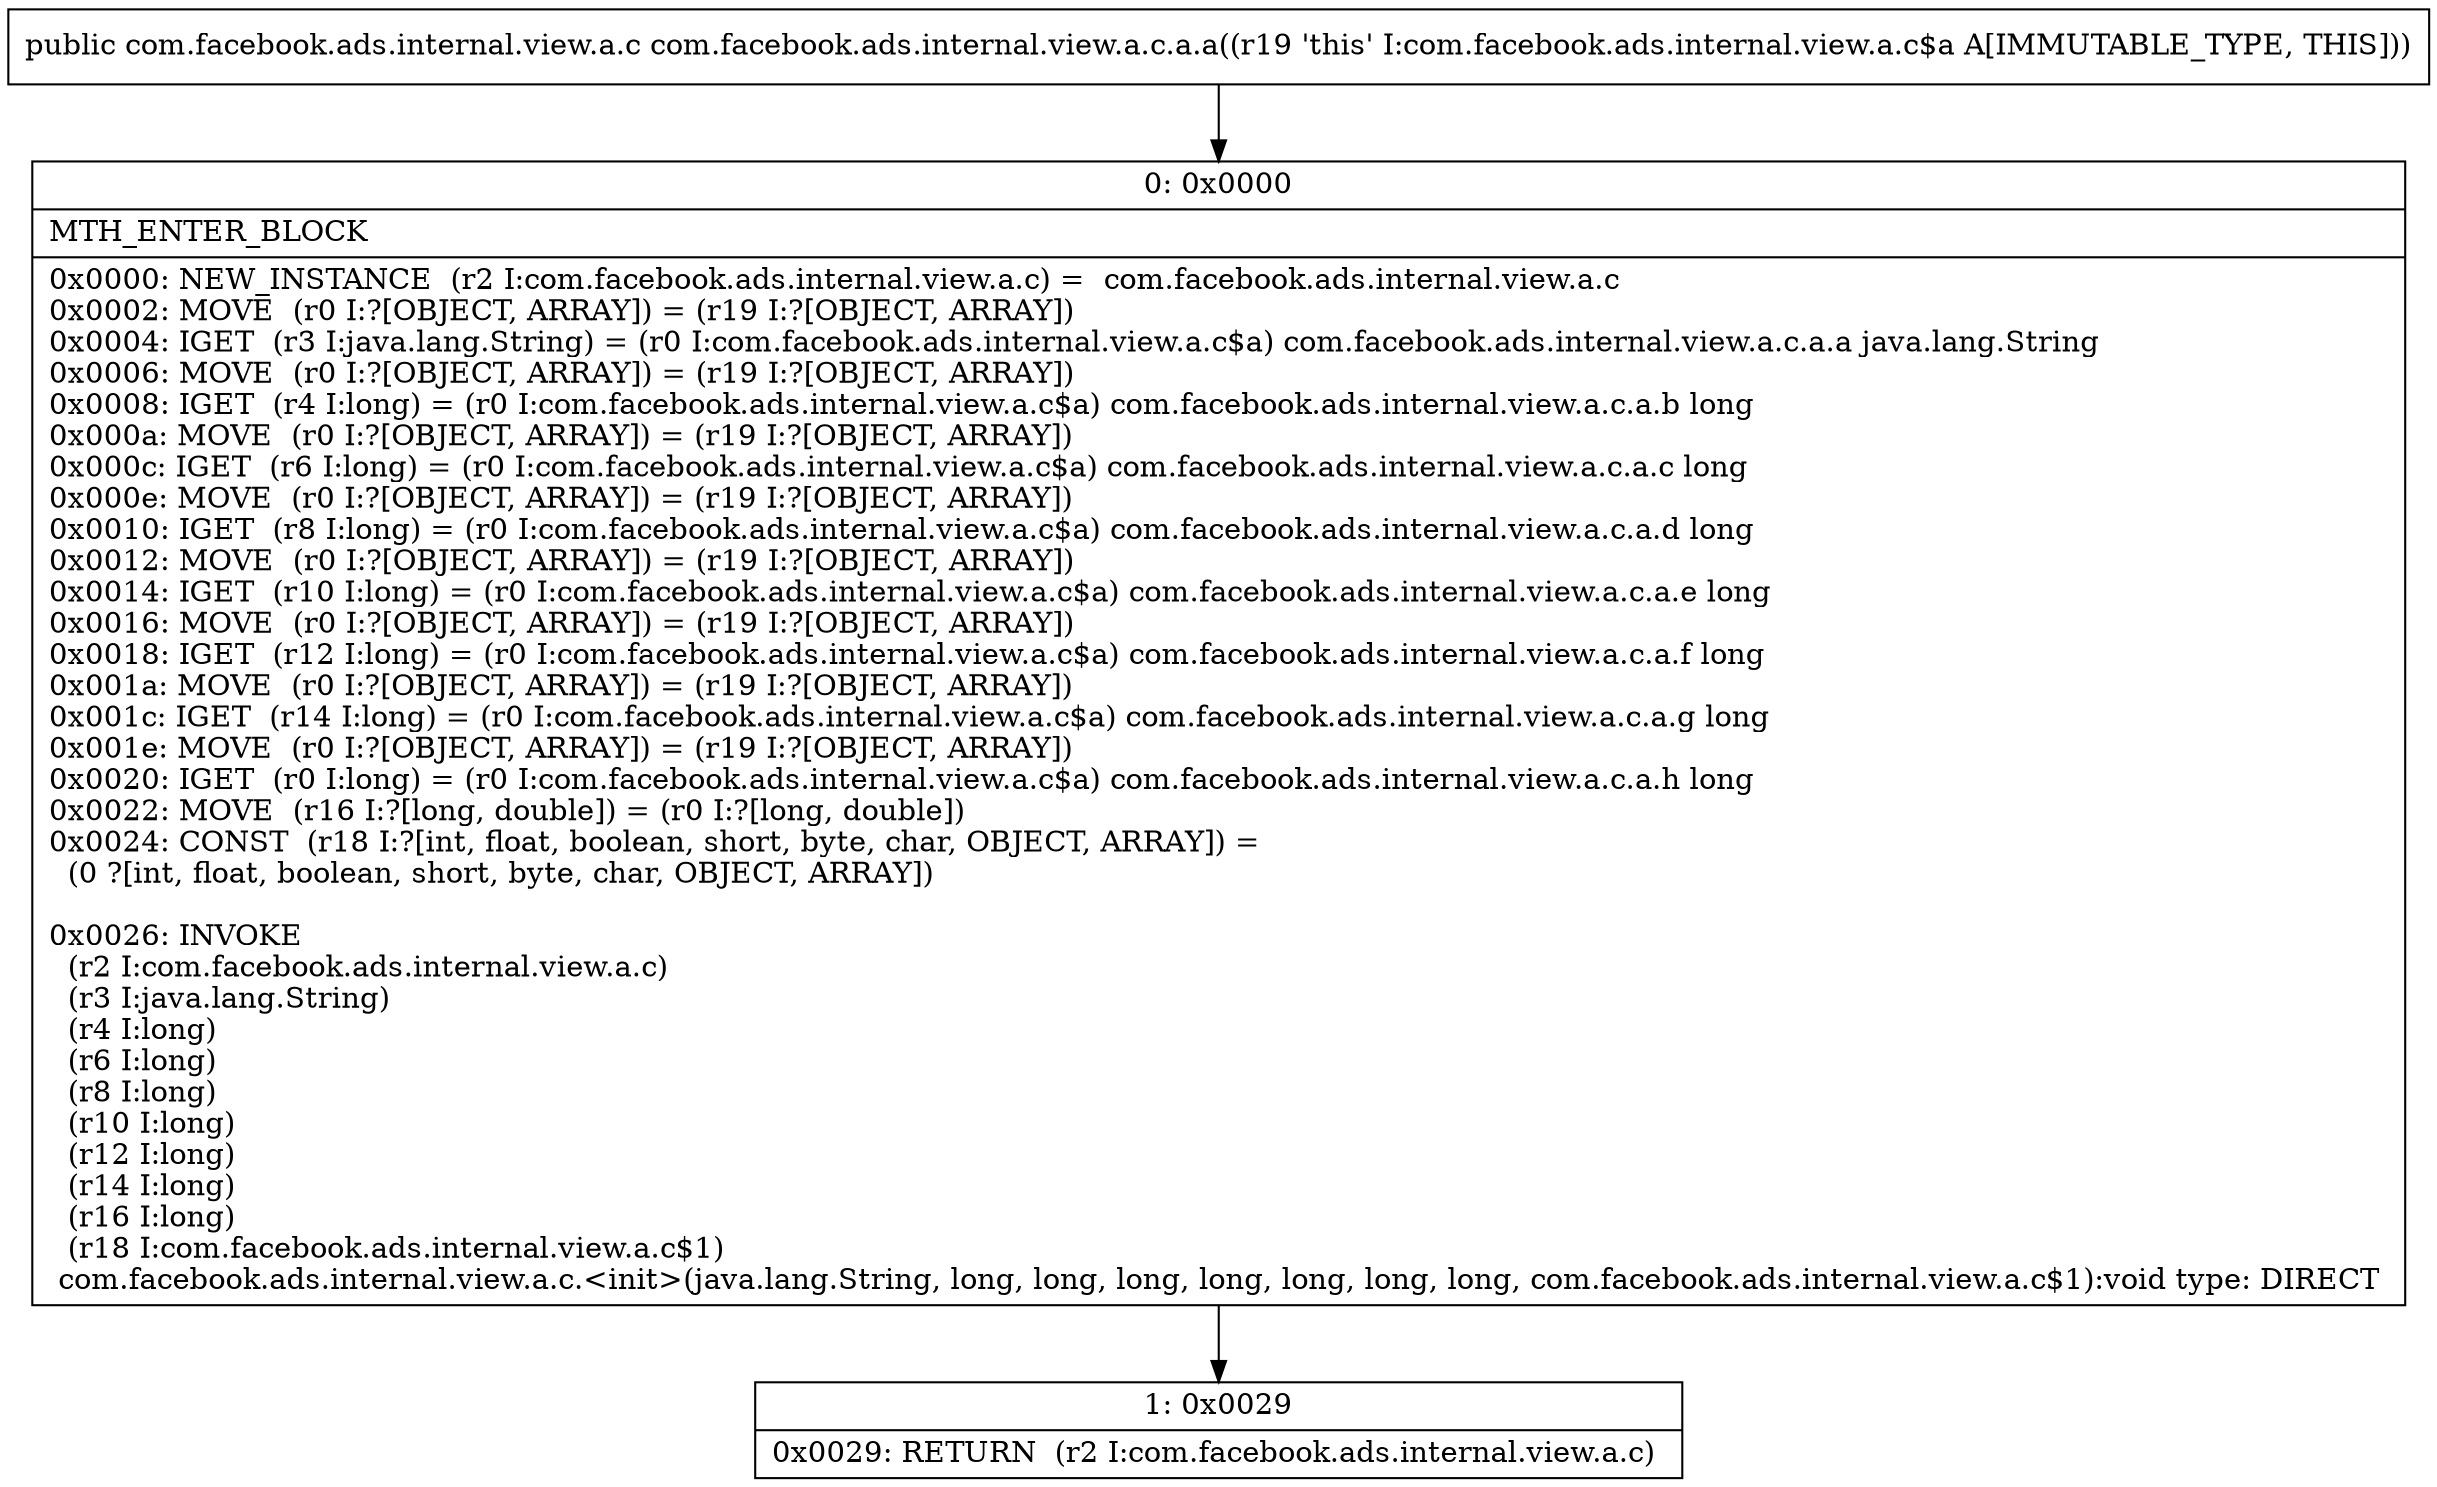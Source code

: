 digraph "CFG forcom.facebook.ads.internal.view.a.c.a.a()Lcom\/facebook\/ads\/internal\/view\/a\/c;" {
Node_0 [shape=record,label="{0\:\ 0x0000|MTH_ENTER_BLOCK\l|0x0000: NEW_INSTANCE  (r2 I:com.facebook.ads.internal.view.a.c) =  com.facebook.ads.internal.view.a.c \l0x0002: MOVE  (r0 I:?[OBJECT, ARRAY]) = (r19 I:?[OBJECT, ARRAY]) \l0x0004: IGET  (r3 I:java.lang.String) = (r0 I:com.facebook.ads.internal.view.a.c$a) com.facebook.ads.internal.view.a.c.a.a java.lang.String \l0x0006: MOVE  (r0 I:?[OBJECT, ARRAY]) = (r19 I:?[OBJECT, ARRAY]) \l0x0008: IGET  (r4 I:long) = (r0 I:com.facebook.ads.internal.view.a.c$a) com.facebook.ads.internal.view.a.c.a.b long \l0x000a: MOVE  (r0 I:?[OBJECT, ARRAY]) = (r19 I:?[OBJECT, ARRAY]) \l0x000c: IGET  (r6 I:long) = (r0 I:com.facebook.ads.internal.view.a.c$a) com.facebook.ads.internal.view.a.c.a.c long \l0x000e: MOVE  (r0 I:?[OBJECT, ARRAY]) = (r19 I:?[OBJECT, ARRAY]) \l0x0010: IGET  (r8 I:long) = (r0 I:com.facebook.ads.internal.view.a.c$a) com.facebook.ads.internal.view.a.c.a.d long \l0x0012: MOVE  (r0 I:?[OBJECT, ARRAY]) = (r19 I:?[OBJECT, ARRAY]) \l0x0014: IGET  (r10 I:long) = (r0 I:com.facebook.ads.internal.view.a.c$a) com.facebook.ads.internal.view.a.c.a.e long \l0x0016: MOVE  (r0 I:?[OBJECT, ARRAY]) = (r19 I:?[OBJECT, ARRAY]) \l0x0018: IGET  (r12 I:long) = (r0 I:com.facebook.ads.internal.view.a.c$a) com.facebook.ads.internal.view.a.c.a.f long \l0x001a: MOVE  (r0 I:?[OBJECT, ARRAY]) = (r19 I:?[OBJECT, ARRAY]) \l0x001c: IGET  (r14 I:long) = (r0 I:com.facebook.ads.internal.view.a.c$a) com.facebook.ads.internal.view.a.c.a.g long \l0x001e: MOVE  (r0 I:?[OBJECT, ARRAY]) = (r19 I:?[OBJECT, ARRAY]) \l0x0020: IGET  (r0 I:long) = (r0 I:com.facebook.ads.internal.view.a.c$a) com.facebook.ads.internal.view.a.c.a.h long \l0x0022: MOVE  (r16 I:?[long, double]) = (r0 I:?[long, double]) \l0x0024: CONST  (r18 I:?[int, float, boolean, short, byte, char, OBJECT, ARRAY]) = \l  (0 ?[int, float, boolean, short, byte, char, OBJECT, ARRAY])\l \l0x0026: INVOKE  \l  (r2 I:com.facebook.ads.internal.view.a.c)\l  (r3 I:java.lang.String)\l  (r4 I:long)\l  (r6 I:long)\l  (r8 I:long)\l  (r10 I:long)\l  (r12 I:long)\l  (r14 I:long)\l  (r16 I:long)\l  (r18 I:com.facebook.ads.internal.view.a.c$1)\l com.facebook.ads.internal.view.a.c.\<init\>(java.lang.String, long, long, long, long, long, long, long, com.facebook.ads.internal.view.a.c$1):void type: DIRECT \l}"];
Node_1 [shape=record,label="{1\:\ 0x0029|0x0029: RETURN  (r2 I:com.facebook.ads.internal.view.a.c) \l}"];
MethodNode[shape=record,label="{public com.facebook.ads.internal.view.a.c com.facebook.ads.internal.view.a.c.a.a((r19 'this' I:com.facebook.ads.internal.view.a.c$a A[IMMUTABLE_TYPE, THIS])) }"];
MethodNode -> Node_0;
Node_0 -> Node_1;
}

